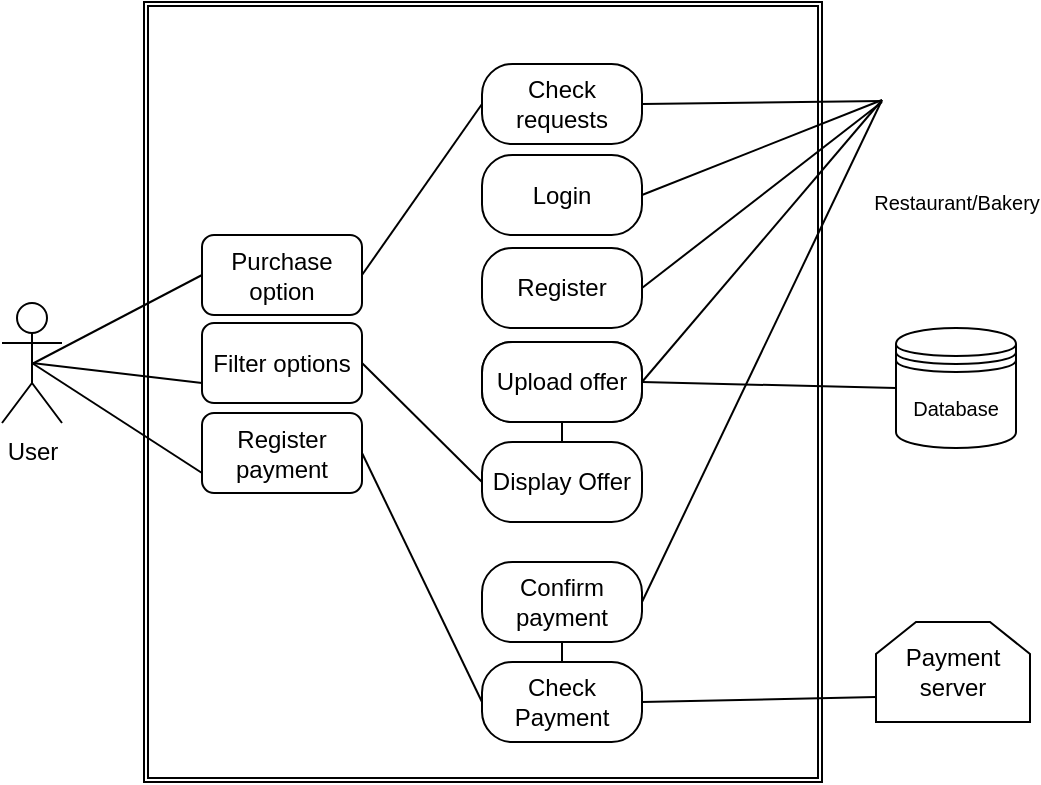 <mxfile version="12.2.4" pages="1"><diagram id="iwq4ghCz7CKJckMCxrX-" name="Page-1"><mxGraphModel dx="1067" dy="540" grid="1" gridSize="10" guides="1" tooltips="1" connect="1" arrows="1" fold="1" page="1" pageScale="1" pageWidth="827" pageHeight="1169" math="0" shadow="0"><root><mxCell id="0"/><mxCell id="1" parent="0"/><mxCell id="29" value="" style="shape=ext;double=1;rounded=0;whiteSpace=wrap;html=1;" parent="1" vertex="1"><mxGeometry x="211" y="50" width="339" height="390" as="geometry"/></mxCell><object label="User" id="6QNaUiu0Om-gke8q8EjU-1"><mxCell style="shape=umlActor;verticalLabelPosition=bottom;verticalAlign=top;html=1;outlineConnect=0;" parent="1" vertex="1"><mxGeometry x="140" y="200.5" width="30" height="60" as="geometry"/></mxCell></object><mxCell id="6QNaUiu0Om-gke8q8EjU-2" value="Purchase option" style="rounded=1;whiteSpace=wrap;html=1;" parent="1" vertex="1"><mxGeometry x="240" y="166.5" width="80" height="40" as="geometry"/></mxCell><mxCell id="6QNaUiu0Om-gke8q8EjU-3" value="Filter options" style="rounded=1;whiteSpace=wrap;html=1;" parent="1" vertex="1"><mxGeometry x="240" y="210.5" width="80" height="40" as="geometry"/></mxCell><mxCell id="6QNaUiu0Om-gke8q8EjU-7" value="Register payment" style="rounded=1;whiteSpace=wrap;html=1;" parent="1" vertex="1"><mxGeometry x="240" y="255.5" width="80" height="40" as="geometry"/></mxCell><mxCell id="6QNaUiu0Om-gke8q8EjU-9" value="Confirm payment" style="rounded=1;whiteSpace=wrap;html=1;arcSize=38;" parent="1" vertex="1"><mxGeometry x="380" y="330" width="80" height="40" as="geometry"/></mxCell><mxCell id="6QNaUiu0Om-gke8q8EjU-14" value="" style="endArrow=none;html=1;rounded=0;exitX=1;exitY=0.5;exitDx=0;exitDy=0;entryX=0;entryY=0.5;entryDx=0;entryDy=0;" parent="1" source="6QNaUiu0Om-gke8q8EjU-7" target="13" edge="1"><mxGeometry width="50" height="50" relative="1" as="geometry"><mxPoint x="350" y="450" as="sourcePoint"/><mxPoint x="400" y="400" as="targetPoint"/></mxGeometry></mxCell><mxCell id="6QNaUiu0Om-gke8q8EjU-16" value="" style="endArrow=none;html=1;rounded=0;exitX=1;exitY=0.5;exitDx=0;exitDy=0;entryX=0;entryY=0.5;entryDx=0;entryDy=0;" parent="1" source="6QNaUiu0Om-gke8q8EjU-9" target="6QNaUiu0Om-gke8q8EjU-24" edge="1"><mxGeometry width="50" height="50" relative="1" as="geometry"><mxPoint x="270" y="420" as="sourcePoint"/><mxPoint x="599.97" y="388.9" as="targetPoint"/></mxGeometry></mxCell><mxCell id="6QNaUiu0Om-gke8q8EjU-18" value="" style="endArrow=none;html=1;rounded=0;exitX=0.5;exitY=0.5;exitDx=0;exitDy=0;entryX=0;entryY=0.75;entryDx=0;entryDy=0;exitPerimeter=0;" parent="1" source="6QNaUiu0Om-gke8q8EjU-1" target="6QNaUiu0Om-gke8q8EjU-7" edge="1"><mxGeometry width="50" height="50" relative="1" as="geometry"><mxPoint x="110" y="250" as="sourcePoint"/><mxPoint x="190" y="420" as="targetPoint"/></mxGeometry></mxCell><mxCell id="6QNaUiu0Om-gke8q8EjU-22" value="" style="endArrow=none;html=1;rounded=0;entryX=0;entryY=0.75;entryDx=0;entryDy=0;exitX=0.5;exitY=0.5;exitDx=0;exitDy=0;exitPerimeter=0;" parent="1" source="6QNaUiu0Om-gke8q8EjU-1" target="6QNaUiu0Om-gke8q8EjU-3" edge="1"><mxGeometry width="50" height="50" relative="1" as="geometry"><mxPoint x="100" y="230" as="sourcePoint"/><mxPoint x="190" y="220" as="targetPoint"/></mxGeometry></mxCell><mxCell id="6QNaUiu0Om-gke8q8EjU-23" value="" style="endArrow=none;html=1;rounded=0;entryX=0;entryY=0.5;entryDx=0;entryDy=0;" parent="1" target="6QNaUiu0Om-gke8q8EjU-2" edge="1"><mxGeometry width="50" height="50" relative="1" as="geometry"><mxPoint x="155" y="231" as="sourcePoint"/><mxPoint x="190" y="167" as="targetPoint"/></mxGeometry></mxCell><object label="&lt;font style=&quot;font-size: 10px&quot;&gt;Restaurant/Bakery&lt;/font&gt;" id="6QNaUiu0Om-gke8q8EjU-24"><mxCell style="shape=image;html=1;verticalAlign=top;verticalLabelPosition=bottom;labelBackgroundColor=#ffffff;imageAspect=0;aspect=fixed;image=https://cdn1.iconfinder.com/data/icons/unicons-line-vol-5/24/restaurant-128.png" parent="1" vertex="1"><mxGeometry x="580" y="62" width="74" height="74" as="geometry"/></mxCell></object><mxCell id="6QNaUiu0Om-gke8q8EjU-25" value="Check requests" style="rounded=1;whiteSpace=wrap;html=1;arcSize=38;" parent="1" vertex="1"><mxGeometry x="380" y="81" width="80" height="40" as="geometry"/></mxCell><mxCell id="6QNaUiu0Om-gke8q8EjU-29" value="" style="endArrow=none;html=1;rounded=0;exitX=1;exitY=0.5;exitDx=0;exitDy=0;" parent="1" source="2" edge="1"><mxGeometry width="50" height="50" relative="1" as="geometry"><mxPoint x="270" y="80" as="sourcePoint"/><mxPoint x="580" y="100" as="targetPoint"/></mxGeometry></mxCell><mxCell id="6QNaUiu0Om-gke8q8EjU-33" value="" style="endArrow=none;html=1;rounded=0;exitX=1;exitY=0.5;exitDx=0;exitDy=0;entryX=0;entryY=0.5;entryDx=0;entryDy=0;" parent="1" source="6QNaUiu0Om-gke8q8EjU-2" target="6QNaUiu0Om-gke8q8EjU-25" edge="1"><mxGeometry width="50" height="50" relative="1" as="geometry"><mxPoint x="270" y="80" as="sourcePoint"/><mxPoint x="370" y="150" as="targetPoint"/></mxGeometry></mxCell><mxCell id="2" value="Register" style="rounded=1;whiteSpace=wrap;html=1;arcSize=38;" parent="1" vertex="1"><mxGeometry x="380" y="173" width="80" height="40" as="geometry"/></mxCell><mxCell id="3" value="Upload offer" style="rounded=1;whiteSpace=wrap;html=1;arcSize=38;" parent="1" vertex="1"><mxGeometry x="380" y="220" width="80" height="40" as="geometry"/></mxCell><mxCell id="4" value="" style="endArrow=none;html=1;rounded=0;exitX=1;exitY=0.5;exitDx=0;exitDy=0;entryX=0;entryY=0.5;entryDx=0;entryDy=0;" parent="1" source="3" target="6QNaUiu0Om-gke8q8EjU-24" edge="1"><mxGeometry width="50" height="50" relative="1" as="geometry"><mxPoint x="470" y="156" as="sourcePoint"/><mxPoint x="596" y="120" as="targetPoint"/></mxGeometry></mxCell><mxCell id="5" value="Login" style="rounded=1;whiteSpace=wrap;html=1;arcSize=38;" parent="1" vertex="1"><mxGeometry x="380" y="126.5" width="80" height="40" as="geometry"/></mxCell><mxCell id="6" value="" style="endArrow=none;html=1;rounded=0;exitX=1;exitY=0.5;exitDx=0;exitDy=0;entryX=0;entryY=0.5;entryDx=0;entryDy=0;" parent="1" source="5" target="6QNaUiu0Om-gke8q8EjU-24" edge="1"><mxGeometry width="50" height="50" relative="1" as="geometry"><mxPoint x="470" y="202" as="sourcePoint"/><mxPoint x="596" y="120" as="targetPoint"/></mxGeometry></mxCell><mxCell id="11" value="" style="endArrow=none;html=1;rounded=0;exitX=1;exitY=0.5;exitDx=0;exitDy=0;entryX=0;entryY=0.5;entryDx=0;entryDy=0;" parent="1" source="6QNaUiu0Om-gke8q8EjU-3" target="17" edge="1"><mxGeometry width="50" height="50" relative="1" as="geometry"><mxPoint x="270" y="213" as="sourcePoint"/><mxPoint x="383" y="298" as="targetPoint"/></mxGeometry></mxCell><mxCell id="12" value="" style="endArrow=none;html=1;rounded=0;exitX=1;exitY=0.5;exitDx=0;exitDy=0;" parent="1" source="6QNaUiu0Om-gke8q8EjU-25" target="6QNaUiu0Om-gke8q8EjU-24" edge="1"><mxGeometry width="50" height="50" relative="1" as="geometry"><mxPoint x="470" y="203" as="sourcePoint"/><mxPoint x="627" y="101" as="targetPoint"/></mxGeometry></mxCell><mxCell id="13" value="Check Payment" style="rounded=1;whiteSpace=wrap;html=1;arcSize=38;" parent="1" vertex="1"><mxGeometry x="380" y="380" width="80" height="40" as="geometry"/></mxCell><mxCell id="14" value="" style="endArrow=none;html=1;rounded=0;exitX=0.5;exitY=0;exitDx=0;exitDy=0;entryX=0.5;entryY=1;entryDx=0;entryDy=0;" parent="1" source="13" target="6QNaUiu0Om-gke8q8EjU-9" edge="1"><mxGeometry width="50" height="50" relative="1" as="geometry"><mxPoint x="270.0" y="258" as="sourcePoint"/><mxPoint x="390" y="298" as="targetPoint"/></mxGeometry></mxCell><mxCell id="15" value="&lt;font style=&quot;font-size: 10px&quot;&gt;Database&lt;/font&gt;" style="shape=datastore;whiteSpace=wrap;html=1;" parent="1" vertex="1"><mxGeometry x="587" y="213.0" width="60" height="60" as="geometry"/></mxCell><mxCell id="16" value="Upload offer" style="rounded=1;whiteSpace=wrap;html=1;arcSize=38;" parent="1" vertex="1"><mxGeometry x="380" y="220" width="80" height="40" as="geometry"/></mxCell><mxCell id="17" value="Display Offer" style="rounded=1;whiteSpace=wrap;html=1;arcSize=38;" parent="1" vertex="1"><mxGeometry x="380" y="270" width="80" height="40" as="geometry"/></mxCell><mxCell id="19" value="" style="endArrow=none;html=1;rounded=0;exitX=1;exitY=0.5;exitDx=0;exitDy=0;entryX=0;entryY=0.5;entryDx=0;entryDy=0;" parent="1" source="16" target="15" edge="1"><mxGeometry width="50" height="50" relative="1" as="geometry"><mxPoint x="470" y="250" as="sourcePoint"/><mxPoint x="640" y="111.0" as="targetPoint"/></mxGeometry></mxCell><mxCell id="20" value="" style="endArrow=none;html=1;rounded=0;exitX=0.5;exitY=0;exitDx=0;exitDy=0;entryX=0.5;entryY=1;entryDx=0;entryDy=0;" parent="1" source="17" target="16" edge="1"><mxGeometry width="50" height="50" relative="1" as="geometry"><mxPoint x="270.0" y="213" as="sourcePoint"/><mxPoint x="390" y="240.75" as="targetPoint"/></mxGeometry></mxCell><mxCell id="23" value="Payment server" style="shape=loopLimit;whiteSpace=wrap;html=1;" parent="1" vertex="1"><mxGeometry x="577" y="360" width="77" height="50" as="geometry"/></mxCell><mxCell id="26" value="" style="endArrow=none;html=1;rounded=0;exitX=1;exitY=0.5;exitDx=0;exitDy=0;entryX=0;entryY=0.75;entryDx=0;entryDy=0;" parent="1" source="13" target="23" edge="1"><mxGeometry width="50" height="50" relative="1" as="geometry"><mxPoint x="470" y="360.0" as="sourcePoint"/><mxPoint x="640" y="111.0" as="targetPoint"/></mxGeometry></mxCell></root></mxGraphModel></diagram></mxfile>